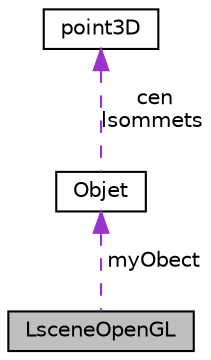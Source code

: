 digraph "LsceneOpenGL"
{
 // LATEX_PDF_SIZE
  edge [fontname="Helvetica",fontsize="10",labelfontname="Helvetica",labelfontsize="10"];
  node [fontname="Helvetica",fontsize="10",shape=record];
  Node1 [label="LsceneOpenGL",height=0.2,width=0.4,color="black", fillcolor="grey75", style="filled", fontcolor="black",tooltip="Classe gérant l'affichage de la fenetre."];
  Node2 -> Node1 [dir="back",color="darkorchid3",fontsize="10",style="dashed",label=" myObect" ,fontname="Helvetica"];
  Node2 [label="Objet",height=0.2,width=0.4,color="black", fillcolor="white", style="filled",URL="$classObjet.html",tooltip="Classe gérant un objet 3D."];
  Node3 -> Node2 [dir="back",color="darkorchid3",fontsize="10",style="dashed",label=" cen\nlsommets" ,fontname="Helvetica"];
  Node3 [label="point3D",height=0.2,width=0.4,color="black", fillcolor="white", style="filled",URL="$structpoint3D.html",tooltip="une structure pour créer un point en 3 dimensions"];
}
